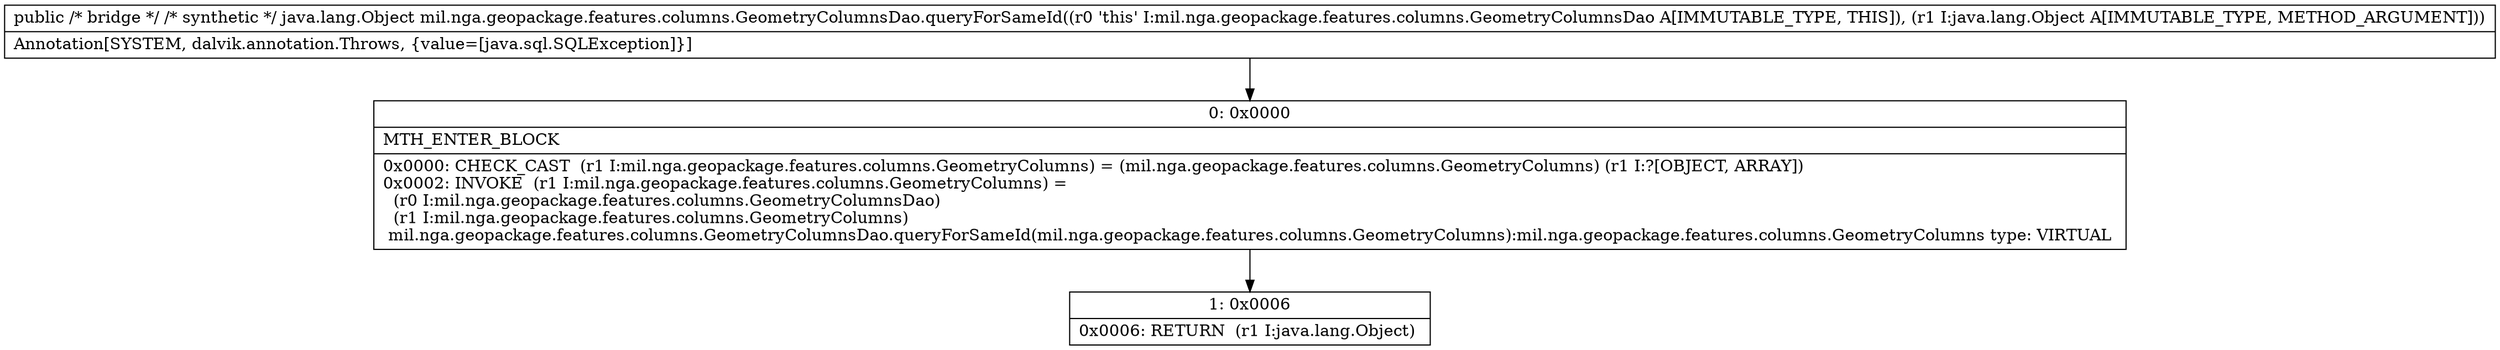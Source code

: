 digraph "CFG formil.nga.geopackage.features.columns.GeometryColumnsDao.queryForSameId(Ljava\/lang\/Object;)Ljava\/lang\/Object;" {
Node_0 [shape=record,label="{0\:\ 0x0000|MTH_ENTER_BLOCK\l|0x0000: CHECK_CAST  (r1 I:mil.nga.geopackage.features.columns.GeometryColumns) = (mil.nga.geopackage.features.columns.GeometryColumns) (r1 I:?[OBJECT, ARRAY]) \l0x0002: INVOKE  (r1 I:mil.nga.geopackage.features.columns.GeometryColumns) = \l  (r0 I:mil.nga.geopackage.features.columns.GeometryColumnsDao)\l  (r1 I:mil.nga.geopackage.features.columns.GeometryColumns)\l mil.nga.geopackage.features.columns.GeometryColumnsDao.queryForSameId(mil.nga.geopackage.features.columns.GeometryColumns):mil.nga.geopackage.features.columns.GeometryColumns type: VIRTUAL \l}"];
Node_1 [shape=record,label="{1\:\ 0x0006|0x0006: RETURN  (r1 I:java.lang.Object) \l}"];
MethodNode[shape=record,label="{public \/* bridge *\/ \/* synthetic *\/ java.lang.Object mil.nga.geopackage.features.columns.GeometryColumnsDao.queryForSameId((r0 'this' I:mil.nga.geopackage.features.columns.GeometryColumnsDao A[IMMUTABLE_TYPE, THIS]), (r1 I:java.lang.Object A[IMMUTABLE_TYPE, METHOD_ARGUMENT]))  | Annotation[SYSTEM, dalvik.annotation.Throws, \{value=[java.sql.SQLException]\}]\l}"];
MethodNode -> Node_0;
Node_0 -> Node_1;
}

